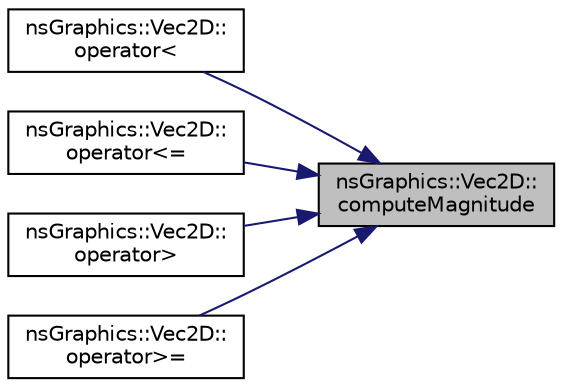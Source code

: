 digraph "nsGraphics::Vec2D::computeMagnitude"
{
 // LATEX_PDF_SIZE
  edge [fontname="Helvetica",fontsize="10",labelfontname="Helvetica",labelfontsize="10"];
  node [fontname="Helvetica",fontsize="10",shape=record];
  rankdir="RL";
  Node1 [label="nsGraphics::Vec2D::\lcomputeMagnitude",height=0.2,width=0.4,color="black", fillcolor="grey75", style="filled", fontcolor="black",tooltip="Calcule la magnitude de ce vecteur."];
  Node1 -> Node2 [dir="back",color="midnightblue",fontsize="10",style="solid",fontname="Helvetica"];
  Node2 [label="nsGraphics::Vec2D::\loperator\<",height=0.2,width=0.4,color="black", fillcolor="white", style="filled",URL="$classns_graphics_1_1_vec2_d.html#accfe96cfa5b8495a0b14c7087068064e",tooltip="Opérateur de stricte infériorité (Vérifie la stricte infériorité de la magnitude des deux vecteurs)"];
  Node1 -> Node3 [dir="back",color="midnightblue",fontsize="10",style="solid",fontname="Helvetica"];
  Node3 [label="nsGraphics::Vec2D::\loperator\<=",height=0.2,width=0.4,color="black", fillcolor="white", style="filled",URL="$classns_graphics_1_1_vec2_d.html#afd5e0e3ba77ef971f8d022d69a4a2647",tooltip="Opérateur d'infériorité (Vérifie l'infériorité de la magnitude des deux vecteurs)"];
  Node1 -> Node4 [dir="back",color="midnightblue",fontsize="10",style="solid",fontname="Helvetica"];
  Node4 [label="nsGraphics::Vec2D::\loperator\>",height=0.2,width=0.4,color="black", fillcolor="white", style="filled",URL="$classns_graphics_1_1_vec2_d.html#a30da0e7984d8c3e7a66bbdcdcc24c9cb",tooltip="Opérateur de stricte supériorité (Vérifie la stricte supériorité de la magnitude des deux vecteurs)"];
  Node1 -> Node5 [dir="back",color="midnightblue",fontsize="10",style="solid",fontname="Helvetica"];
  Node5 [label="nsGraphics::Vec2D::\loperator\>=",height=0.2,width=0.4,color="black", fillcolor="white", style="filled",URL="$classns_graphics_1_1_vec2_d.html#a478dad2852611070874c6c9e5663b570",tooltip="Opérateur de supériorité (Vérifie la supériorité de la magnitude des deux vecteurs)"];
}
